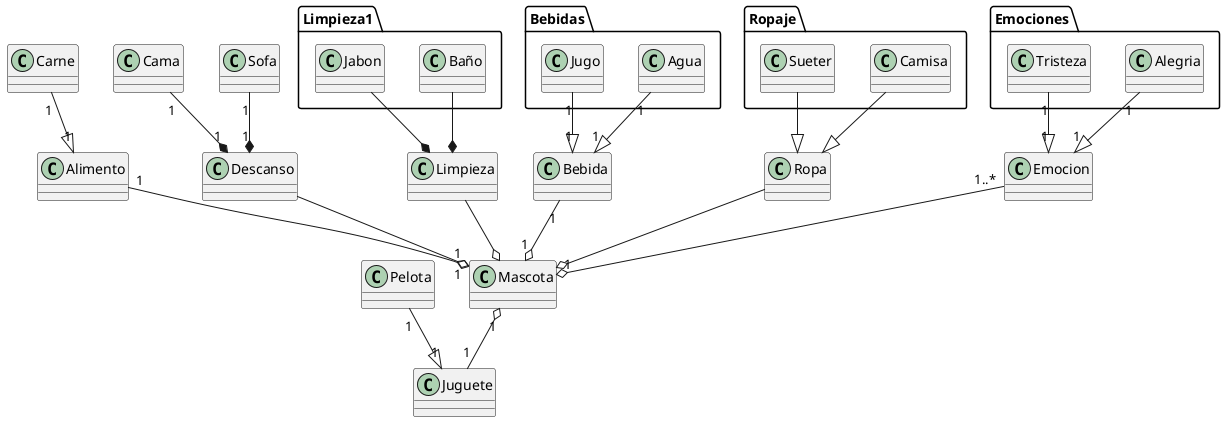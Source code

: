 @startuml MachineStereotypeFontName

class Mascota 
class Alimento
class Carne


class Alimento 
class Juguete
class Pelota

package Bebidas {
class Agua
class Jugo
}

package Ropaje{
class Camisa
class Sueter
}

package Emociones {
class Alegria
class Tristeza
}

package Limpieza1 {
class Baño
class Jabon
}

class Pelota
class Descanso 
class Cama
class Sofa
class Limpieza 
class Bebida 
class Ropa 
class Emocion 

Descanso --o "1" Mascota
Cama "1"--* "1"Descanso
Sofa "1"--* "1"Descanso
Bebida "1"--o "1"Mascota
Agua "1"--|> "1" Bebida
Jugo "1" --|> "1" Bebida
Limpieza --o Mascota
Baño --* Limpieza
Jabon --* Limpieza
Ropa --o Mascota
Camisa --|> Ropa
Sueter --|> Ropa
Emocion "1..*" --o "1" Mascota
Alegria "1"--|> "1" Emocion
Tristeza "1" --|> "1" Emocion
Pelota "1" --|> "1" Juguete



Alimento "1 "--o "1" Mascota 
Mascota "1" o-- "1" Juguete
Carne "1" --|> "1" Alimento




@enduml 

